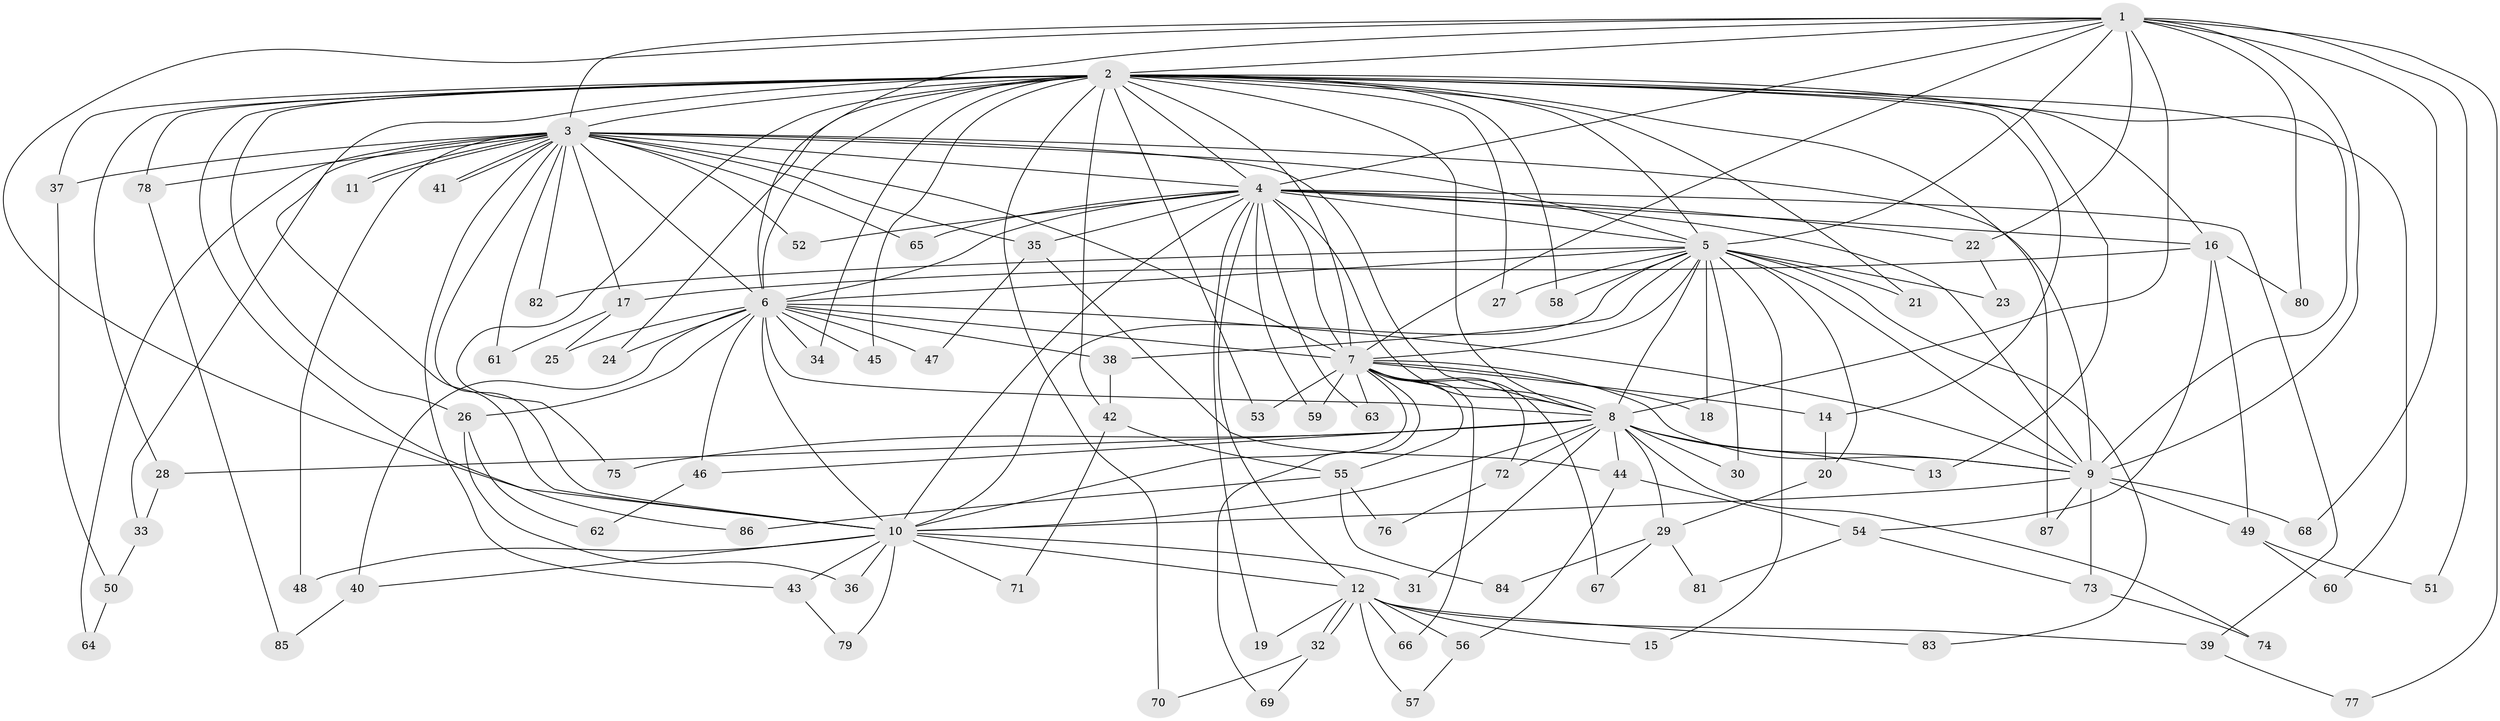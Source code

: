 // coarse degree distribution, {18: 0.038461538461538464, 22: 0.019230769230769232, 14: 0.019230769230769232, 19: 0.019230769230769232, 20: 0.019230769230769232, 11: 0.019230769230769232, 2: 0.5384615384615384, 10: 0.019230769230769232, 3: 0.23076923076923078, 7: 0.038461538461538464, 4: 0.038461538461538464}
// Generated by graph-tools (version 1.1) at 2025/17/03/04/25 18:17:17]
// undirected, 87 vertices, 199 edges
graph export_dot {
graph [start="1"]
  node [color=gray90,style=filled];
  1;
  2;
  3;
  4;
  5;
  6;
  7;
  8;
  9;
  10;
  11;
  12;
  13;
  14;
  15;
  16;
  17;
  18;
  19;
  20;
  21;
  22;
  23;
  24;
  25;
  26;
  27;
  28;
  29;
  30;
  31;
  32;
  33;
  34;
  35;
  36;
  37;
  38;
  39;
  40;
  41;
  42;
  43;
  44;
  45;
  46;
  47;
  48;
  49;
  50;
  51;
  52;
  53;
  54;
  55;
  56;
  57;
  58;
  59;
  60;
  61;
  62;
  63;
  64;
  65;
  66;
  67;
  68;
  69;
  70;
  71;
  72;
  73;
  74;
  75;
  76;
  77;
  78;
  79;
  80;
  81;
  82;
  83;
  84;
  85;
  86;
  87;
  1 -- 2;
  1 -- 3;
  1 -- 4;
  1 -- 5;
  1 -- 6;
  1 -- 7;
  1 -- 8;
  1 -- 9;
  1 -- 10;
  1 -- 22;
  1 -- 51;
  1 -- 68;
  1 -- 77;
  1 -- 80;
  2 -- 3;
  2 -- 4;
  2 -- 5;
  2 -- 6;
  2 -- 7;
  2 -- 8;
  2 -- 9;
  2 -- 10;
  2 -- 13;
  2 -- 14;
  2 -- 16;
  2 -- 21;
  2 -- 24;
  2 -- 26;
  2 -- 27;
  2 -- 28;
  2 -- 34;
  2 -- 37;
  2 -- 42;
  2 -- 45;
  2 -- 53;
  2 -- 58;
  2 -- 60;
  2 -- 70;
  2 -- 75;
  2 -- 78;
  2 -- 86;
  2 -- 87;
  3 -- 4;
  3 -- 5;
  3 -- 6;
  3 -- 7;
  3 -- 8;
  3 -- 9;
  3 -- 10;
  3 -- 11;
  3 -- 11;
  3 -- 17;
  3 -- 33;
  3 -- 35;
  3 -- 37;
  3 -- 41;
  3 -- 41;
  3 -- 43;
  3 -- 48;
  3 -- 52;
  3 -- 61;
  3 -- 64;
  3 -- 65;
  3 -- 78;
  3 -- 82;
  4 -- 5;
  4 -- 6;
  4 -- 7;
  4 -- 8;
  4 -- 9;
  4 -- 10;
  4 -- 12;
  4 -- 16;
  4 -- 19;
  4 -- 22;
  4 -- 35;
  4 -- 39;
  4 -- 52;
  4 -- 59;
  4 -- 63;
  4 -- 65;
  5 -- 6;
  5 -- 7;
  5 -- 8;
  5 -- 9;
  5 -- 10;
  5 -- 15;
  5 -- 18;
  5 -- 20;
  5 -- 21;
  5 -- 23;
  5 -- 27;
  5 -- 30;
  5 -- 38;
  5 -- 58;
  5 -- 82;
  5 -- 83;
  6 -- 7;
  6 -- 8;
  6 -- 9;
  6 -- 10;
  6 -- 24;
  6 -- 25;
  6 -- 26;
  6 -- 34;
  6 -- 38;
  6 -- 40;
  6 -- 45;
  6 -- 46;
  6 -- 47;
  7 -- 8;
  7 -- 9;
  7 -- 10;
  7 -- 14;
  7 -- 18;
  7 -- 53;
  7 -- 55;
  7 -- 59;
  7 -- 63;
  7 -- 66;
  7 -- 67;
  7 -- 69;
  7 -- 72;
  8 -- 9;
  8 -- 10;
  8 -- 13;
  8 -- 28;
  8 -- 29;
  8 -- 30;
  8 -- 31;
  8 -- 44;
  8 -- 46;
  8 -- 72;
  8 -- 74;
  8 -- 75;
  9 -- 10;
  9 -- 49;
  9 -- 68;
  9 -- 73;
  9 -- 87;
  10 -- 12;
  10 -- 31;
  10 -- 36;
  10 -- 40;
  10 -- 43;
  10 -- 48;
  10 -- 71;
  10 -- 79;
  12 -- 15;
  12 -- 19;
  12 -- 32;
  12 -- 32;
  12 -- 39;
  12 -- 56;
  12 -- 57;
  12 -- 66;
  12 -- 83;
  14 -- 20;
  16 -- 17;
  16 -- 49;
  16 -- 54;
  16 -- 80;
  17 -- 25;
  17 -- 61;
  20 -- 29;
  22 -- 23;
  26 -- 36;
  26 -- 62;
  28 -- 33;
  29 -- 67;
  29 -- 81;
  29 -- 84;
  32 -- 69;
  32 -- 70;
  33 -- 50;
  35 -- 44;
  35 -- 47;
  37 -- 50;
  38 -- 42;
  39 -- 77;
  40 -- 85;
  42 -- 55;
  42 -- 71;
  43 -- 79;
  44 -- 54;
  44 -- 56;
  46 -- 62;
  49 -- 51;
  49 -- 60;
  50 -- 64;
  54 -- 73;
  54 -- 81;
  55 -- 76;
  55 -- 84;
  55 -- 86;
  56 -- 57;
  72 -- 76;
  73 -- 74;
  78 -- 85;
}
